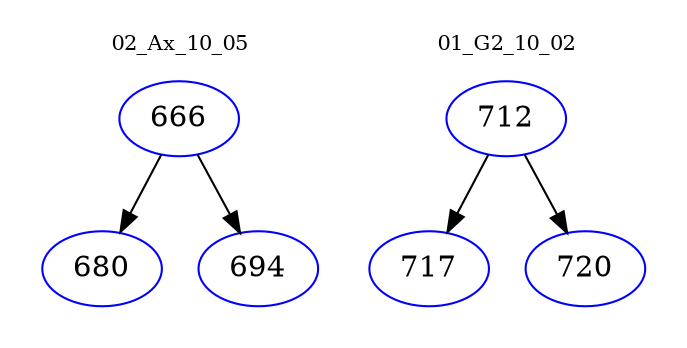 digraph{
subgraph cluster_0 {
color = white
label = "02_Ax_10_05";
fontsize=10;
T0_666 [label="666", color="blue"]
T0_666 -> T0_680 [color="black"]
T0_680 [label="680", color="blue"]
T0_666 -> T0_694 [color="black"]
T0_694 [label="694", color="blue"]
}
subgraph cluster_1 {
color = white
label = "01_G2_10_02";
fontsize=10;
T1_712 [label="712", color="blue"]
T1_712 -> T1_717 [color="black"]
T1_717 [label="717", color="blue"]
T1_712 -> T1_720 [color="black"]
T1_720 [label="720", color="blue"]
}
}
